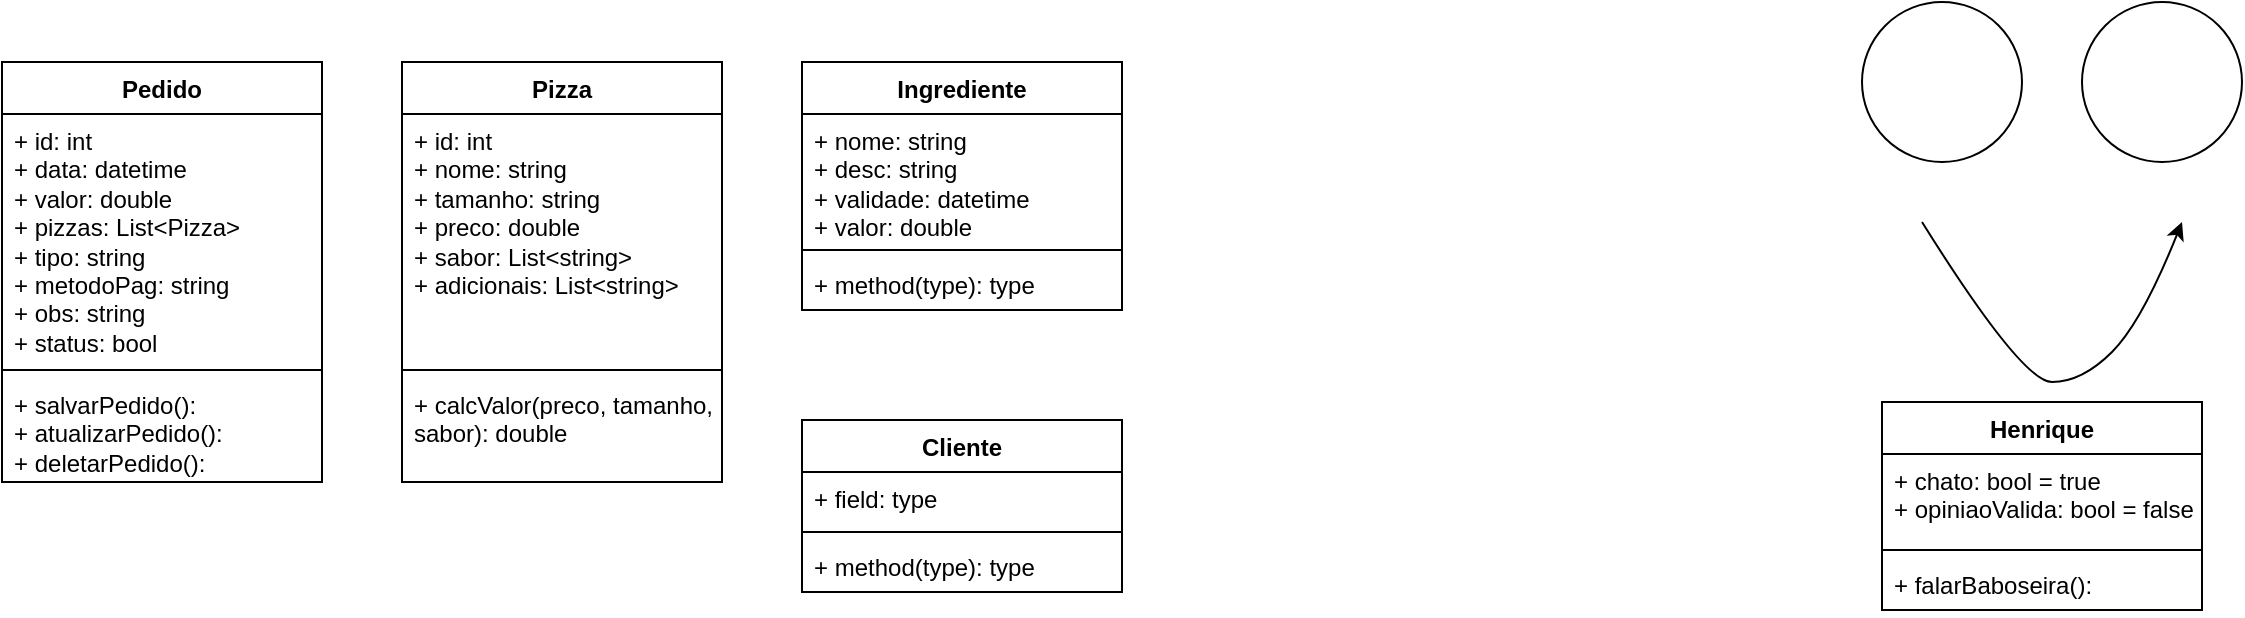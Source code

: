 <mxfile version="24.7.7">
  <diagram name="Página-1" id="rRByexJFE0l2ZqhlEuLe">
    <mxGraphModel dx="942" dy="393" grid="1" gridSize="10" guides="1" tooltips="1" connect="1" arrows="1" fold="1" page="1" pageScale="1" pageWidth="1169" pageHeight="827" math="0" shadow="0">
      <root>
        <mxCell id="0" />
        <mxCell id="1" parent="0" />
        <mxCell id="6_vYem1kxcSCJJQ-Tsv6-6" value="Cliente" style="swimlane;fontStyle=1;align=center;verticalAlign=top;childLayout=stackLayout;horizontal=1;startSize=26;horizontalStack=0;resizeParent=1;resizeParentMax=0;resizeLast=0;collapsible=1;marginBottom=0;whiteSpace=wrap;html=1;" parent="1" vertex="1">
          <mxGeometry x="440" y="219" width="160" height="86" as="geometry" />
        </mxCell>
        <mxCell id="6_vYem1kxcSCJJQ-Tsv6-7" value="+ field: type" style="text;strokeColor=none;fillColor=none;align=left;verticalAlign=top;spacingLeft=4;spacingRight=4;overflow=hidden;rotatable=0;points=[[0,0.5],[1,0.5]];portConstraint=eastwest;whiteSpace=wrap;html=1;" parent="6_vYem1kxcSCJJQ-Tsv6-6" vertex="1">
          <mxGeometry y="26" width="160" height="26" as="geometry" />
        </mxCell>
        <mxCell id="6_vYem1kxcSCJJQ-Tsv6-8" value="" style="line;strokeWidth=1;fillColor=none;align=left;verticalAlign=middle;spacingTop=-1;spacingLeft=3;spacingRight=3;rotatable=0;labelPosition=right;points=[];portConstraint=eastwest;strokeColor=inherit;" parent="6_vYem1kxcSCJJQ-Tsv6-6" vertex="1">
          <mxGeometry y="52" width="160" height="8" as="geometry" />
        </mxCell>
        <mxCell id="6_vYem1kxcSCJJQ-Tsv6-9" value="+ method(type): type" style="text;strokeColor=none;fillColor=none;align=left;verticalAlign=top;spacingLeft=4;spacingRight=4;overflow=hidden;rotatable=0;points=[[0,0.5],[1,0.5]];portConstraint=eastwest;whiteSpace=wrap;html=1;" parent="6_vYem1kxcSCJJQ-Tsv6-6" vertex="1">
          <mxGeometry y="60" width="160" height="26" as="geometry" />
        </mxCell>
        <mxCell id="6_vYem1kxcSCJJQ-Tsv6-10" value="Pizza" style="swimlane;fontStyle=1;align=center;verticalAlign=top;childLayout=stackLayout;horizontal=1;startSize=26;horizontalStack=0;resizeParent=1;resizeParentMax=0;resizeLast=0;collapsible=1;marginBottom=0;whiteSpace=wrap;html=1;" parent="1" vertex="1">
          <mxGeometry x="240" y="40" width="160" height="210" as="geometry" />
        </mxCell>
        <mxCell id="6_vYem1kxcSCJJQ-Tsv6-11" value="&lt;div&gt;+ id: int&lt;/div&gt;&lt;div&gt;+ nome: string&lt;/div&gt;+ tamanho: string&lt;div&gt;+ preco: double&lt;/div&gt;&lt;div&gt;+ sabor: List&amp;lt;string&amp;gt;&lt;/div&gt;&lt;div&gt;+ adicionais: List&amp;lt;string&amp;gt;&lt;/div&gt;&lt;div&gt;&lt;br&gt;&lt;/div&gt;" style="text;strokeColor=none;fillColor=none;align=left;verticalAlign=top;spacingLeft=4;spacingRight=4;overflow=hidden;rotatable=0;points=[[0,0.5],[1,0.5]];portConstraint=eastwest;whiteSpace=wrap;html=1;" parent="6_vYem1kxcSCJJQ-Tsv6-10" vertex="1">
          <mxGeometry y="26" width="160" height="124" as="geometry" />
        </mxCell>
        <mxCell id="6_vYem1kxcSCJJQ-Tsv6-12" value="" style="line;strokeWidth=1;fillColor=none;align=left;verticalAlign=middle;spacingTop=-1;spacingLeft=3;spacingRight=3;rotatable=0;labelPosition=right;points=[];portConstraint=eastwest;strokeColor=inherit;" parent="6_vYem1kxcSCJJQ-Tsv6-10" vertex="1">
          <mxGeometry y="150" width="160" height="8" as="geometry" />
        </mxCell>
        <mxCell id="6_vYem1kxcSCJJQ-Tsv6-13" value="+ calcValor(preco, tamanho, sabor): double" style="text;strokeColor=none;fillColor=none;align=left;verticalAlign=top;spacingLeft=4;spacingRight=4;overflow=hidden;rotatable=0;points=[[0,0.5],[1,0.5]];portConstraint=eastwest;whiteSpace=wrap;html=1;" parent="6_vYem1kxcSCJJQ-Tsv6-10" vertex="1">
          <mxGeometry y="158" width="160" height="52" as="geometry" />
        </mxCell>
        <mxCell id="6_vYem1kxcSCJJQ-Tsv6-14" value="Ingrediente" style="swimlane;fontStyle=1;align=center;verticalAlign=top;childLayout=stackLayout;horizontal=1;startSize=26;horizontalStack=0;resizeParent=1;resizeParentMax=0;resizeLast=0;collapsible=1;marginBottom=0;whiteSpace=wrap;html=1;" parent="1" vertex="1">
          <mxGeometry x="440" y="40" width="160" height="124" as="geometry" />
        </mxCell>
        <mxCell id="6_vYem1kxcSCJJQ-Tsv6-15" value="&lt;div&gt;+ nome: string&lt;/div&gt;+ desc: string&amp;nbsp;&lt;div&gt;+ validade: datetime&lt;/div&gt;&lt;div&gt;+ valor: double&lt;/div&gt;" style="text;strokeColor=none;fillColor=none;align=left;verticalAlign=top;spacingLeft=4;spacingRight=4;overflow=hidden;rotatable=0;points=[[0,0.5],[1,0.5]];portConstraint=eastwest;whiteSpace=wrap;html=1;" parent="6_vYem1kxcSCJJQ-Tsv6-14" vertex="1">
          <mxGeometry y="26" width="160" height="64" as="geometry" />
        </mxCell>
        <mxCell id="6_vYem1kxcSCJJQ-Tsv6-16" value="" style="line;strokeWidth=1;fillColor=none;align=left;verticalAlign=middle;spacingTop=-1;spacingLeft=3;spacingRight=3;rotatable=0;labelPosition=right;points=[];portConstraint=eastwest;strokeColor=inherit;" parent="6_vYem1kxcSCJJQ-Tsv6-14" vertex="1">
          <mxGeometry y="90" width="160" height="8" as="geometry" />
        </mxCell>
        <mxCell id="6_vYem1kxcSCJJQ-Tsv6-17" value="+ method(type): type" style="text;strokeColor=none;fillColor=none;align=left;verticalAlign=top;spacingLeft=4;spacingRight=4;overflow=hidden;rotatable=0;points=[[0,0.5],[1,0.5]];portConstraint=eastwest;whiteSpace=wrap;html=1;" parent="6_vYem1kxcSCJJQ-Tsv6-14" vertex="1">
          <mxGeometry y="98" width="160" height="26" as="geometry" />
        </mxCell>
        <mxCell id="6_vYem1kxcSCJJQ-Tsv6-19" value="Pedido" style="swimlane;fontStyle=1;align=center;verticalAlign=top;childLayout=stackLayout;horizontal=1;startSize=26;horizontalStack=0;resizeParent=1;resizeParentMax=0;resizeLast=0;collapsible=1;marginBottom=0;whiteSpace=wrap;html=1;" parent="1" vertex="1">
          <mxGeometry x="40" y="40" width="160" height="210" as="geometry" />
        </mxCell>
        <mxCell id="6_vYem1kxcSCJJQ-Tsv6-20" value="+ id: int&lt;div&gt;+ data: datetime&lt;/div&gt;&lt;div&gt;+ valor: double&lt;/div&gt;&lt;div&gt;+ pizzas: List&amp;lt;Pizza&amp;gt;&amp;nbsp;&lt;/div&gt;&lt;div&gt;+ tipo: string&lt;/div&gt;&lt;div&gt;+ metodoPag: string&lt;/div&gt;&lt;div&gt;+ obs: string&amp;nbsp;&lt;/div&gt;&lt;div&gt;+ status: bool&lt;/div&gt;" style="text;strokeColor=none;fillColor=none;align=left;verticalAlign=top;spacingLeft=4;spacingRight=4;overflow=hidden;rotatable=0;points=[[0,0.5],[1,0.5]];portConstraint=eastwest;whiteSpace=wrap;html=1;" parent="6_vYem1kxcSCJJQ-Tsv6-19" vertex="1">
          <mxGeometry y="26" width="160" height="124" as="geometry" />
        </mxCell>
        <mxCell id="6_vYem1kxcSCJJQ-Tsv6-21" value="" style="line;strokeWidth=1;fillColor=none;align=left;verticalAlign=middle;spacingTop=-1;spacingLeft=3;spacingRight=3;rotatable=0;labelPosition=right;points=[];portConstraint=eastwest;strokeColor=inherit;" parent="6_vYem1kxcSCJJQ-Tsv6-19" vertex="1">
          <mxGeometry y="150" width="160" height="8" as="geometry" />
        </mxCell>
        <mxCell id="6_vYem1kxcSCJJQ-Tsv6-22" value="+ salvarPedido():&lt;div&gt;+ atualizarPedido():&lt;br&gt;&lt;/div&gt;&lt;div&gt;+ deletarPedido():&lt;br&gt;&lt;/div&gt;" style="text;strokeColor=none;fillColor=none;align=left;verticalAlign=top;spacingLeft=4;spacingRight=4;overflow=hidden;rotatable=0;points=[[0,0.5],[1,0.5]];portConstraint=eastwest;whiteSpace=wrap;html=1;" parent="6_vYem1kxcSCJJQ-Tsv6-19" vertex="1">
          <mxGeometry y="158" width="160" height="52" as="geometry" />
        </mxCell>
        <mxCell id="6_vYem1kxcSCJJQ-Tsv6-23" value="" style="curved=1;endArrow=classic;html=1;rounded=0;" parent="1" edge="1">
          <mxGeometry width="50" height="50" relative="1" as="geometry">
            <mxPoint x="1000" y="120" as="sourcePoint" />
            <mxPoint x="1130" y="120" as="targetPoint" />
            <Array as="points">
              <mxPoint x="1050" y="200" />
              <mxPoint x="1080" y="200" />
              <mxPoint x="1110" y="170" />
            </Array>
          </mxGeometry>
        </mxCell>
        <mxCell id="6_vYem1kxcSCJJQ-Tsv6-24" value="" style="ellipse;whiteSpace=wrap;html=1;aspect=fixed;" parent="1" vertex="1">
          <mxGeometry x="970" y="10" width="80" height="80" as="geometry" />
        </mxCell>
        <mxCell id="6_vYem1kxcSCJJQ-Tsv6-25" value="" style="ellipse;whiteSpace=wrap;html=1;aspect=fixed;" parent="1" vertex="1">
          <mxGeometry x="1080" y="10" width="80" height="80" as="geometry" />
        </mxCell>
        <mxCell id="6_vYem1kxcSCJJQ-Tsv6-30" value="Henrique" style="swimlane;fontStyle=1;align=center;verticalAlign=top;childLayout=stackLayout;horizontal=1;startSize=26;horizontalStack=0;resizeParent=1;resizeParentMax=0;resizeLast=0;collapsible=1;marginBottom=0;whiteSpace=wrap;html=1;" parent="1" vertex="1">
          <mxGeometry x="980" y="210" width="160" height="104" as="geometry" />
        </mxCell>
        <mxCell id="6_vYem1kxcSCJJQ-Tsv6-31" value="+ chato: bool = true&lt;div&gt;+ opiniaoValida: bool = false&lt;/div&gt;" style="text;strokeColor=none;fillColor=none;align=left;verticalAlign=top;spacingLeft=4;spacingRight=4;overflow=hidden;rotatable=0;points=[[0,0.5],[1,0.5]];portConstraint=eastwest;whiteSpace=wrap;html=1;" parent="6_vYem1kxcSCJJQ-Tsv6-30" vertex="1">
          <mxGeometry y="26" width="160" height="44" as="geometry" />
        </mxCell>
        <mxCell id="6_vYem1kxcSCJJQ-Tsv6-32" value="" style="line;strokeWidth=1;fillColor=none;align=left;verticalAlign=middle;spacingTop=-1;spacingLeft=3;spacingRight=3;rotatable=0;labelPosition=right;points=[];portConstraint=eastwest;strokeColor=inherit;" parent="6_vYem1kxcSCJJQ-Tsv6-30" vertex="1">
          <mxGeometry y="70" width="160" height="8" as="geometry" />
        </mxCell>
        <mxCell id="6_vYem1kxcSCJJQ-Tsv6-33" value="+ falarBaboseira():&amp;nbsp;" style="text;strokeColor=none;fillColor=none;align=left;verticalAlign=top;spacingLeft=4;spacingRight=4;overflow=hidden;rotatable=0;points=[[0,0.5],[1,0.5]];portConstraint=eastwest;whiteSpace=wrap;html=1;" parent="6_vYem1kxcSCJJQ-Tsv6-30" vertex="1">
          <mxGeometry y="78" width="160" height="26" as="geometry" />
        </mxCell>
      </root>
    </mxGraphModel>
  </diagram>
</mxfile>
